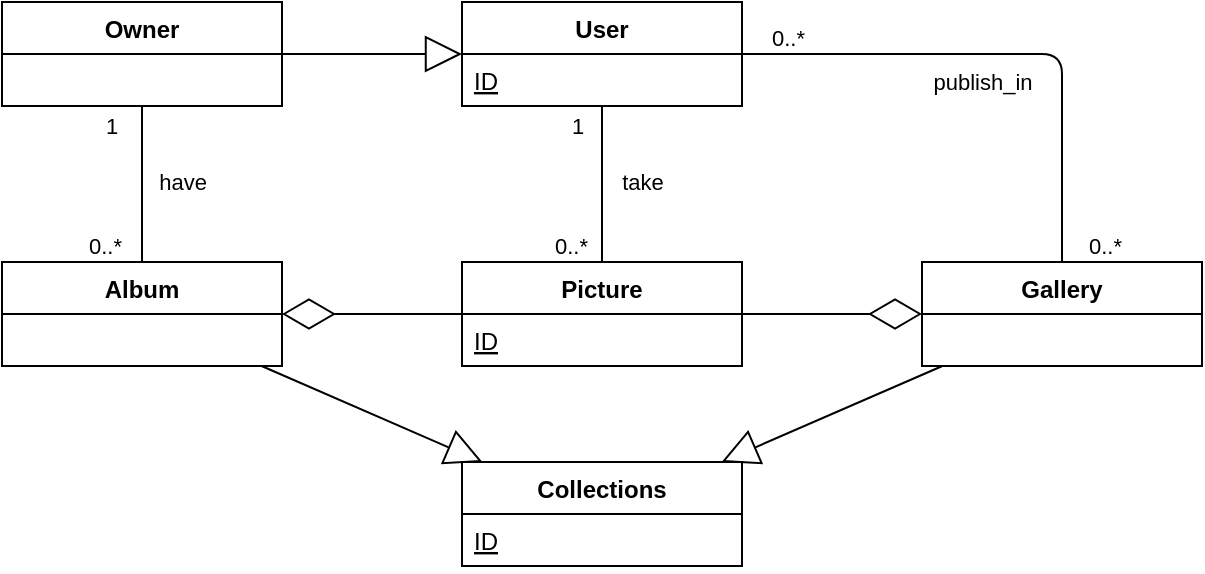 <mxfile version="13.6.10" type="github">
  <diagram id="VIDsN00WjXCdaQkzZiw9" name="Page-1">
    <mxGraphModel dx="1865" dy="547" grid="1" gridSize="10" guides="1" tooltips="1" connect="1" arrows="1" fold="1" page="1" pageScale="1" pageWidth="827" pageHeight="1169" math="0" shadow="0">
      <root>
        <mxCell id="0" />
        <mxCell id="1" parent="0" />
        <mxCell id="G-h2OYZ_f96LxI_nia-u-32" value="" style="endArrow=diamondThin;endFill=0;endSize=24;html=1;" parent="1" source="G-h2OYZ_f96LxI_nia-u-33" target="G-h2OYZ_f96LxI_nia-u-21" edge="1">
          <mxGeometry width="160" relative="1" as="geometry">
            <mxPoint x="-413" y="320" as="sourcePoint" />
            <mxPoint x="-580" y="120" as="targetPoint" />
          </mxGeometry>
        </mxCell>
        <mxCell id="G-h2OYZ_f96LxI_nia-u-37" value="" style="endArrow=diamondThin;endFill=0;endSize=24;html=1;" parent="1" source="G-h2OYZ_f96LxI_nia-u-33" target="G-h2OYZ_f96LxI_nia-u-28" edge="1">
          <mxGeometry width="160" relative="1" as="geometry">
            <mxPoint x="-350.333" y="360" as="sourcePoint" />
            <mxPoint x="-385.667" y="254" as="targetPoint" />
          </mxGeometry>
        </mxCell>
        <mxCell id="G-h2OYZ_f96LxI_nia-u-43" value="" style="endArrow=block;endSize=16;endFill=0;html=1;" parent="1" source="G-h2OYZ_f96LxI_nia-u-21" target="G-h2OYZ_f96LxI_nia-u-39" edge="1">
          <mxGeometry width="160" relative="1" as="geometry">
            <mxPoint x="-780" y="110" as="sourcePoint" />
            <mxPoint x="-620" y="110" as="targetPoint" />
          </mxGeometry>
        </mxCell>
        <mxCell id="G-h2OYZ_f96LxI_nia-u-44" value="" style="endArrow=block;endSize=16;endFill=0;html=1;" parent="1" source="G-h2OYZ_f96LxI_nia-u-28" target="G-h2OYZ_f96LxI_nia-u-39" edge="1">
          <mxGeometry width="160" relative="1" as="geometry">
            <mxPoint x="-610" y="204.657" as="sourcePoint" />
            <mxPoint x="-543" y="159.343" as="targetPoint" />
          </mxGeometry>
        </mxCell>
        <mxCell id="G-h2OYZ_f96LxI_nia-u-62" value="" style="endArrow=none;html=1;edgeStyle=orthogonalEdgeStyle;" parent="1" source="G-h2OYZ_f96LxI_nia-u-49" target="G-h2OYZ_f96LxI_nia-u-21" edge="1">
          <mxGeometry relative="1" as="geometry">
            <mxPoint x="-760" y="310" as="sourcePoint" />
            <mxPoint x="-600" y="310" as="targetPoint" />
          </mxGeometry>
        </mxCell>
        <mxCell id="G-h2OYZ_f96LxI_nia-u-63" value="1" style="edgeLabel;resizable=0;html=1;align=left;verticalAlign=bottom;" parent="G-h2OYZ_f96LxI_nia-u-62" connectable="0" vertex="1">
          <mxGeometry x="-1" relative="1" as="geometry">
            <mxPoint x="-20" y="18" as="offset" />
          </mxGeometry>
        </mxCell>
        <mxCell id="G-h2OYZ_f96LxI_nia-u-64" value="0..*" style="edgeLabel;resizable=0;html=1;align=right;verticalAlign=bottom;" parent="G-h2OYZ_f96LxI_nia-u-62" connectable="0" vertex="1">
          <mxGeometry x="1" relative="1" as="geometry">
            <mxPoint x="-10" as="offset" />
          </mxGeometry>
        </mxCell>
        <mxCell id="G-h2OYZ_f96LxI_nia-u-65" value="have" style="edgeLabel;html=1;align=center;verticalAlign=middle;resizable=0;points=[];" parent="G-h2OYZ_f96LxI_nia-u-62" vertex="1" connectable="0">
          <mxGeometry x="-0.225" y="2" relative="1" as="geometry">
            <mxPoint x="18" y="8" as="offset" />
          </mxGeometry>
        </mxCell>
        <mxCell id="G-h2OYZ_f96LxI_nia-u-67" value="" style="endArrow=block;endSize=16;endFill=0;html=1;" parent="1" source="G-h2OYZ_f96LxI_nia-u-49" target="G-h2OYZ_f96LxI_nia-u-66" edge="1">
          <mxGeometry width="160" relative="1" as="geometry">
            <mxPoint x="-550" y="236" as="sourcePoint" />
            <mxPoint x="-480" y="236" as="targetPoint" />
          </mxGeometry>
        </mxCell>
        <mxCell id="G-h2OYZ_f96LxI_nia-u-71" value="" style="endArrow=none;html=1;edgeStyle=orthogonalEdgeStyle;" parent="1" source="G-h2OYZ_f96LxI_nia-u-66" target="G-h2OYZ_f96LxI_nia-u-28" edge="1">
          <mxGeometry relative="1" as="geometry">
            <mxPoint x="-280" y="120" as="sourcePoint" />
            <mxPoint x="-120" y="120" as="targetPoint" />
          </mxGeometry>
        </mxCell>
        <mxCell id="G-h2OYZ_f96LxI_nia-u-72" value="0..*" style="edgeLabel;resizable=0;html=1;align=left;verticalAlign=bottom;" parent="G-h2OYZ_f96LxI_nia-u-71" connectable="0" vertex="1">
          <mxGeometry x="-1" relative="1" as="geometry">
            <mxPoint x="13" as="offset" />
          </mxGeometry>
        </mxCell>
        <mxCell id="G-h2OYZ_f96LxI_nia-u-73" value="0..*" style="edgeLabel;resizable=0;html=1;align=right;verticalAlign=bottom;" parent="G-h2OYZ_f96LxI_nia-u-71" connectable="0" vertex="1">
          <mxGeometry x="1" relative="1" as="geometry">
            <mxPoint x="30" as="offset" />
          </mxGeometry>
        </mxCell>
        <mxCell id="G-h2OYZ_f96LxI_nia-u-74" value="publish_in" style="edgeLabel;html=1;align=center;verticalAlign=middle;resizable=0;points=[];" parent="G-h2OYZ_f96LxI_nia-u-71" vertex="1" connectable="0">
          <mxGeometry x="0.122" y="-31" relative="1" as="geometry">
            <mxPoint x="-28" y="-17" as="offset" />
          </mxGeometry>
        </mxCell>
        <mxCell id="G-h2OYZ_f96LxI_nia-u-75" value="" style="endArrow=none;html=1;edgeStyle=orthogonalEdgeStyle;" parent="1" source="G-h2OYZ_f96LxI_nia-u-66" target="G-h2OYZ_f96LxI_nia-u-33" edge="1">
          <mxGeometry relative="1" as="geometry">
            <mxPoint x="-470" y="160" as="sourcePoint" />
            <mxPoint x="-310" y="160" as="targetPoint" />
          </mxGeometry>
        </mxCell>
        <mxCell id="G-h2OYZ_f96LxI_nia-u-76" value="1" style="edgeLabel;resizable=0;html=1;align=left;verticalAlign=bottom;" parent="G-h2OYZ_f96LxI_nia-u-75" connectable="0" vertex="1">
          <mxGeometry x="-1" relative="1" as="geometry">
            <mxPoint x="-17" y="18" as="offset" />
          </mxGeometry>
        </mxCell>
        <mxCell id="G-h2OYZ_f96LxI_nia-u-77" value="0..*" style="edgeLabel;resizable=0;html=1;align=right;verticalAlign=bottom;" parent="G-h2OYZ_f96LxI_nia-u-75" connectable="0" vertex="1">
          <mxGeometry x="1" relative="1" as="geometry">
            <mxPoint x="-7" as="offset" />
          </mxGeometry>
        </mxCell>
        <mxCell id="G-h2OYZ_f96LxI_nia-u-78" value="take" style="edgeLabel;html=1;align=center;verticalAlign=middle;resizable=0;points=[];" parent="G-h2OYZ_f96LxI_nia-u-75" vertex="1" connectable="0">
          <mxGeometry x="0.256" y="-2" relative="1" as="geometry">
            <mxPoint x="22" y="-11" as="offset" />
          </mxGeometry>
        </mxCell>
        <mxCell id="G-h2OYZ_f96LxI_nia-u-66" value="User" style="swimlane;fontStyle=1;childLayout=stackLayout;horizontal=1;startSize=26;fillColor=none;horizontalStack=0;resizeParent=1;resizeParentMax=0;resizeLast=0;collapsible=1;marginBottom=0;" parent="1" vertex="1">
          <mxGeometry x="-470" y="70" width="140" height="52" as="geometry" />
        </mxCell>
        <mxCell id="G-h2OYZ_f96LxI_nia-u-80" value="ID" style="text;strokeColor=none;fillColor=none;align=left;verticalAlign=top;spacingLeft=4;spacingRight=4;overflow=hidden;rotatable=0;points=[[0,0.5],[1,0.5]];portConstraint=eastwest;fontStyle=4" parent="G-h2OYZ_f96LxI_nia-u-66" vertex="1">
          <mxGeometry y="26" width="140" height="26" as="geometry" />
        </mxCell>
        <mxCell id="G-h2OYZ_f96LxI_nia-u-33" value="Picture" style="swimlane;fontStyle=1;childLayout=stackLayout;horizontal=1;startSize=26;fillColor=none;horizontalStack=0;resizeParent=1;resizeParentMax=0;resizeLast=0;collapsible=1;marginBottom=0;" parent="1" vertex="1">
          <mxGeometry x="-470" y="200" width="140" height="52" as="geometry" />
        </mxCell>
        <mxCell id="G-h2OYZ_f96LxI_nia-u-83" value="ID" style="text;strokeColor=none;fillColor=none;align=left;verticalAlign=top;spacingLeft=4;spacingRight=4;overflow=hidden;rotatable=0;points=[[0,0.5],[1,0.5]];portConstraint=eastwest;fontStyle=4" parent="G-h2OYZ_f96LxI_nia-u-33" vertex="1">
          <mxGeometry y="26" width="140" height="26" as="geometry" />
        </mxCell>
        <mxCell id="G-h2OYZ_f96LxI_nia-u-39" value="Collections" style="swimlane;fontStyle=1;childLayout=stackLayout;horizontal=1;startSize=26;fillColor=none;horizontalStack=0;resizeParent=1;resizeParentMax=0;resizeLast=0;collapsible=1;marginBottom=0;" parent="1" vertex="1">
          <mxGeometry x="-470" y="300" width="140" height="52" as="geometry" />
        </mxCell>
        <mxCell id="G-h2OYZ_f96LxI_nia-u-85" value="ID" style="text;strokeColor=none;fillColor=none;align=left;verticalAlign=top;spacingLeft=4;spacingRight=4;overflow=hidden;rotatable=0;points=[[0,0.5],[1,0.5]];portConstraint=eastwest;fontStyle=4" parent="G-h2OYZ_f96LxI_nia-u-39" vertex="1">
          <mxGeometry y="26" width="140" height="26" as="geometry" />
        </mxCell>
        <mxCell id="G-h2OYZ_f96LxI_nia-u-49" value="Owner" style="swimlane;fontStyle=1;childLayout=stackLayout;horizontal=1;startSize=26;fillColor=none;horizontalStack=0;resizeParent=1;resizeParentMax=0;resizeLast=0;collapsible=1;marginBottom=0;" parent="1" vertex="1">
          <mxGeometry x="-700" y="70" width="140" height="52" as="geometry" />
        </mxCell>
        <mxCell id="G-h2OYZ_f96LxI_nia-u-21" value="Album" style="swimlane;fontStyle=1;childLayout=stackLayout;horizontal=1;startSize=26;fillColor=none;horizontalStack=0;resizeParent=1;resizeParentMax=0;resizeLast=0;collapsible=1;marginBottom=0;" parent="1" vertex="1">
          <mxGeometry x="-700" y="200" width="140" height="52" as="geometry" />
        </mxCell>
        <mxCell id="G-h2OYZ_f96LxI_nia-u-28" value="Gallery" style="swimlane;fontStyle=1;childLayout=stackLayout;horizontal=1;startSize=26;fillColor=none;horizontalStack=0;resizeParent=1;resizeParentMax=0;resizeLast=0;collapsible=1;marginBottom=0;" parent="1" vertex="1">
          <mxGeometry x="-240" y="200" width="140" height="52" as="geometry" />
        </mxCell>
      </root>
    </mxGraphModel>
  </diagram>
</mxfile>
